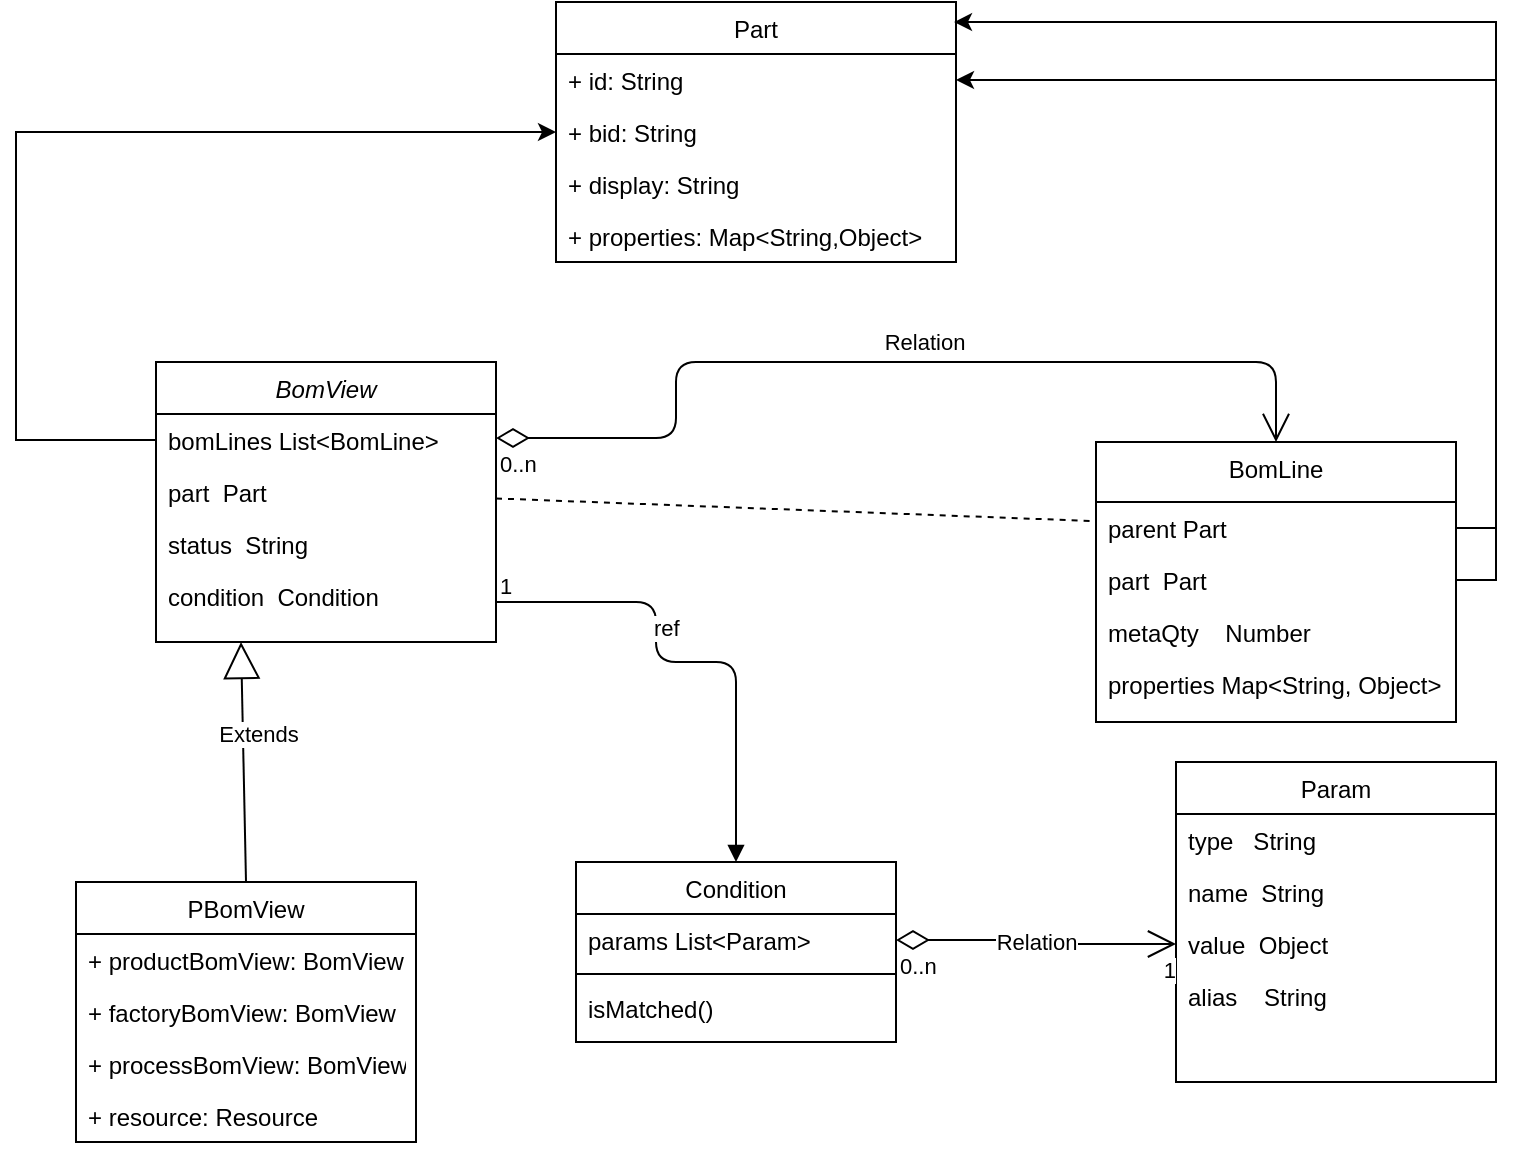 <mxfile version="15.5.2" type="github">
  <diagram id="C5RBs43oDa-KdzZeNtuy" name="Page-1">
    <mxGraphModel dx="1422" dy="1931" grid="1" gridSize="10" guides="1" tooltips="1" connect="1" arrows="1" fold="1" page="1" pageScale="1" pageWidth="827" pageHeight="1169" math="0" shadow="0">
      <root>
        <mxCell id="WIyWlLk6GJQsqaUBKTNV-0" />
        <mxCell id="WIyWlLk6GJQsqaUBKTNV-1" parent="WIyWlLk6GJQsqaUBKTNV-0" />
        <mxCell id="Y8x9nZhJ4iF0L3U0qQxZ-2" value="Part" style="swimlane;fontStyle=0;childLayout=stackLayout;horizontal=1;startSize=26;fillColor=none;horizontalStack=0;resizeParent=1;resizeParentMax=0;resizeLast=0;collapsible=1;marginBottom=0;" parent="WIyWlLk6GJQsqaUBKTNV-1" vertex="1">
          <mxGeometry x="470" y="-220" width="200" height="130" as="geometry" />
        </mxCell>
        <mxCell id="Y8x9nZhJ4iF0L3U0qQxZ-3" value="+ id: String&#xa;" style="text;strokeColor=none;fillColor=none;align=left;verticalAlign=top;spacingLeft=4;spacingRight=4;overflow=hidden;rotatable=0;points=[[0,0.5],[1,0.5]];portConstraint=eastwest;" parent="Y8x9nZhJ4iF0L3U0qQxZ-2" vertex="1">
          <mxGeometry y="26" width="200" height="26" as="geometry" />
        </mxCell>
        <mxCell id="Y8x9nZhJ4iF0L3U0qQxZ-33" value="+ bid: String&#xa;" style="text;strokeColor=none;fillColor=none;align=left;verticalAlign=top;spacingLeft=4;spacingRight=4;overflow=hidden;rotatable=0;points=[[0,0.5],[1,0.5]];portConstraint=eastwest;" parent="Y8x9nZhJ4iF0L3U0qQxZ-2" vertex="1">
          <mxGeometry y="52" width="200" height="26" as="geometry" />
        </mxCell>
        <mxCell id="Y8x9nZhJ4iF0L3U0qQxZ-4" value="+ display: String" style="text;strokeColor=none;fillColor=none;align=left;verticalAlign=top;spacingLeft=4;spacingRight=4;overflow=hidden;rotatable=0;points=[[0,0.5],[1,0.5]];portConstraint=eastwest;" parent="Y8x9nZhJ4iF0L3U0qQxZ-2" vertex="1">
          <mxGeometry y="78" width="200" height="26" as="geometry" />
        </mxCell>
        <mxCell id="Y8x9nZhJ4iF0L3U0qQxZ-5" value="+ properties: Map&lt;String,Object&gt;" style="text;strokeColor=none;fillColor=none;align=left;verticalAlign=top;spacingLeft=4;spacingRight=4;overflow=hidden;rotatable=0;points=[[0,0.5],[1,0.5]];portConstraint=eastwest;" parent="Y8x9nZhJ4iF0L3U0qQxZ-2" vertex="1">
          <mxGeometry y="104" width="200" height="26" as="geometry" />
        </mxCell>
        <mxCell id="zkfFHV4jXpPFQw0GAbJ--0" value="BomView" style="swimlane;fontStyle=2;align=center;verticalAlign=top;childLayout=stackLayout;horizontal=1;startSize=26;horizontalStack=0;resizeParent=1;resizeLast=0;collapsible=1;marginBottom=0;rounded=0;shadow=0;strokeWidth=1;" parent="WIyWlLk6GJQsqaUBKTNV-1" vertex="1">
          <mxGeometry x="270" y="-40" width="170" height="140" as="geometry">
            <mxRectangle x="230" y="140" width="160" height="26" as="alternateBounds" />
          </mxGeometry>
        </mxCell>
        <mxCell id="zkfFHV4jXpPFQw0GAbJ--2" value="bomLines List&lt;BomLine&gt;" style="text;align=left;verticalAlign=top;spacingLeft=4;spacingRight=4;overflow=hidden;rotatable=0;points=[[0,0.5],[1,0.5]];portConstraint=eastwest;rounded=0;shadow=0;html=0;" parent="zkfFHV4jXpPFQw0GAbJ--0" vertex="1">
          <mxGeometry y="26" width="170" height="26" as="geometry" />
        </mxCell>
        <mxCell id="zkfFHV4jXpPFQw0GAbJ--1" value="part  Part&#xa;" style="text;align=left;verticalAlign=top;spacingLeft=4;spacingRight=4;overflow=hidden;rotatable=0;points=[[0,0.5],[1,0.5]];portConstraint=eastwest;" parent="zkfFHV4jXpPFQw0GAbJ--0" vertex="1">
          <mxGeometry y="52" width="170" height="26" as="geometry" />
        </mxCell>
        <mxCell id="zkfFHV4jXpPFQw0GAbJ--3" value="status  String   " style="text;align=left;verticalAlign=top;spacingLeft=4;spacingRight=4;overflow=hidden;rotatable=0;points=[[0,0.5],[1,0.5]];portConstraint=eastwest;rounded=0;shadow=0;html=0;" parent="zkfFHV4jXpPFQw0GAbJ--0" vertex="1">
          <mxGeometry y="78" width="170" height="26" as="geometry" />
        </mxCell>
        <mxCell id="daQuWPE_lreL6B-w63pY-2" value="condition  Condition" style="text;align=left;verticalAlign=top;spacingLeft=4;spacingRight=4;overflow=hidden;rotatable=0;points=[[0,0.5],[1,0.5]];portConstraint=eastwest;rounded=0;shadow=0;html=0;" parent="zkfFHV4jXpPFQw0GAbJ--0" vertex="1">
          <mxGeometry y="104" width="170" height="26" as="geometry" />
        </mxCell>
        <mxCell id="zkfFHV4jXpPFQw0GAbJ--6" value="Condition" style="swimlane;fontStyle=0;align=center;verticalAlign=top;childLayout=stackLayout;horizontal=1;startSize=26;horizontalStack=0;resizeParent=1;resizeLast=0;collapsible=1;marginBottom=0;rounded=0;shadow=0;strokeWidth=1;" parent="WIyWlLk6GJQsqaUBKTNV-1" vertex="1">
          <mxGeometry x="480" y="210" width="160" height="90" as="geometry">
            <mxRectangle x="130" y="380" width="160" height="26" as="alternateBounds" />
          </mxGeometry>
        </mxCell>
        <mxCell id="zkfFHV4jXpPFQw0GAbJ--7" value="params List&lt;Param&gt;" style="text;align=left;verticalAlign=top;spacingLeft=4;spacingRight=4;overflow=hidden;rotatable=0;points=[[0,0.5],[1,0.5]];portConstraint=eastwest;" parent="zkfFHV4jXpPFQw0GAbJ--6" vertex="1">
          <mxGeometry y="26" width="160" height="26" as="geometry" />
        </mxCell>
        <mxCell id="zkfFHV4jXpPFQw0GAbJ--9" value="" style="line;html=1;strokeWidth=1;align=left;verticalAlign=middle;spacingTop=-1;spacingLeft=3;spacingRight=3;rotatable=0;labelPosition=right;points=[];portConstraint=eastwest;" parent="zkfFHV4jXpPFQw0GAbJ--6" vertex="1">
          <mxGeometry y="52" width="160" height="8" as="geometry" />
        </mxCell>
        <mxCell id="daQuWPE_lreL6B-w63pY-19" value="isMatched()" style="text;align=left;verticalAlign=top;spacingLeft=4;spacingRight=4;overflow=hidden;rotatable=0;points=[[0,0.5],[1,0.5]];portConstraint=eastwest;rounded=0;shadow=0;html=0;" parent="zkfFHV4jXpPFQw0GAbJ--6" vertex="1">
          <mxGeometry y="60" width="160" height="26" as="geometry" />
        </mxCell>
        <mxCell id="zkfFHV4jXpPFQw0GAbJ--17" value="BomLine" style="swimlane;fontStyle=0;align=center;verticalAlign=top;childLayout=stackLayout;horizontal=1;startSize=30;horizontalStack=0;resizeParent=1;resizeLast=0;collapsible=1;marginBottom=0;rounded=0;shadow=0;strokeWidth=1;" parent="WIyWlLk6GJQsqaUBKTNV-1" vertex="1">
          <mxGeometry x="740" width="180" height="140" as="geometry">
            <mxRectangle x="550" y="140" width="160" height="26" as="alternateBounds" />
          </mxGeometry>
        </mxCell>
        <mxCell id="zkfFHV4jXpPFQw0GAbJ--19" value="parent Part" style="text;align=left;verticalAlign=top;spacingLeft=4;spacingRight=4;overflow=hidden;rotatable=0;points=[[0,0.5],[1,0.5]];portConstraint=eastwest;rounded=0;shadow=0;html=0;" parent="zkfFHV4jXpPFQw0GAbJ--17" vertex="1">
          <mxGeometry y="30" width="180" height="26" as="geometry" />
        </mxCell>
        <mxCell id="THV_HkC10eUe9zv6arfc-0" value="part  Part" style="text;align=left;verticalAlign=top;spacingLeft=4;spacingRight=4;overflow=hidden;rotatable=0;points=[[0,0.5],[1,0.5]];portConstraint=eastwest;rounded=0;shadow=0;html=0;" vertex="1" parent="zkfFHV4jXpPFQw0GAbJ--17">
          <mxGeometry y="56" width="180" height="26" as="geometry" />
        </mxCell>
        <mxCell id="zkfFHV4jXpPFQw0GAbJ--20" value="metaQty    Number&#xa;" style="text;align=left;verticalAlign=top;spacingLeft=4;spacingRight=4;overflow=hidden;rotatable=0;points=[[0,0.5],[1,0.5]];portConstraint=eastwest;rounded=0;shadow=0;html=0;" parent="zkfFHV4jXpPFQw0GAbJ--17" vertex="1">
          <mxGeometry y="82" width="180" height="26" as="geometry" />
        </mxCell>
        <mxCell id="zkfFHV4jXpPFQw0GAbJ--21" value="properties Map&lt;String, Object&gt;" style="text;align=left;verticalAlign=top;spacingLeft=4;spacingRight=4;overflow=hidden;rotatable=0;points=[[0,0.5],[1,0.5]];portConstraint=eastwest;rounded=0;shadow=0;html=0;" parent="zkfFHV4jXpPFQw0GAbJ--17" vertex="1">
          <mxGeometry y="108" width="180" height="26" as="geometry" />
        </mxCell>
        <mxCell id="daQuWPE_lreL6B-w63pY-20" value="Param" style="swimlane;fontStyle=0;align=center;verticalAlign=top;childLayout=stackLayout;horizontal=1;startSize=26;horizontalStack=0;resizeParent=1;resizeLast=0;collapsible=1;marginBottom=0;rounded=0;shadow=0;strokeWidth=1;" parent="WIyWlLk6GJQsqaUBKTNV-1" vertex="1">
          <mxGeometry x="780" y="160" width="160" height="160" as="geometry">
            <mxRectangle x="550" y="140" width="160" height="26" as="alternateBounds" />
          </mxGeometry>
        </mxCell>
        <mxCell id="daQuWPE_lreL6B-w63pY-21" value="type   String&#xa;" style="text;align=left;verticalAlign=top;spacingLeft=4;spacingRight=4;overflow=hidden;rotatable=0;points=[[0,0.5],[1,0.5]];portConstraint=eastwest;" parent="daQuWPE_lreL6B-w63pY-20" vertex="1">
          <mxGeometry y="26" width="160" height="26" as="geometry" />
        </mxCell>
        <mxCell id="daQuWPE_lreL6B-w63pY-31" value="name  String" style="text;align=left;verticalAlign=top;spacingLeft=4;spacingRight=4;overflow=hidden;rotatable=0;points=[[0,0.5],[1,0.5]];portConstraint=eastwest;rounded=0;shadow=0;html=0;" parent="daQuWPE_lreL6B-w63pY-20" vertex="1">
          <mxGeometry y="52" width="160" height="26" as="geometry" />
        </mxCell>
        <mxCell id="daQuWPE_lreL6B-w63pY-23" value="value  Object&#xa;" style="text;align=left;verticalAlign=top;spacingLeft=4;spacingRight=4;overflow=hidden;rotatable=0;points=[[0,0.5],[1,0.5]];portConstraint=eastwest;rounded=0;shadow=0;html=0;" parent="daQuWPE_lreL6B-w63pY-20" vertex="1">
          <mxGeometry y="78" width="160" height="26" as="geometry" />
        </mxCell>
        <mxCell id="daQuWPE_lreL6B-w63pY-24" value="alias    String" style="text;align=left;verticalAlign=top;spacingLeft=4;spacingRight=4;overflow=hidden;rotatable=0;points=[[0,0.5],[1,0.5]];portConstraint=eastwest;rounded=0;shadow=0;html=0;" parent="daQuWPE_lreL6B-w63pY-20" vertex="1">
          <mxGeometry y="104" width="160" height="26" as="geometry" />
        </mxCell>
        <mxCell id="Y8x9nZhJ4iF0L3U0qQxZ-10" style="edgeStyle=orthogonalEdgeStyle;rounded=0;orthogonalLoop=1;jettySize=auto;html=1;exitX=0;exitY=0.5;exitDx=0;exitDy=0;" parent="WIyWlLk6GJQsqaUBKTNV-1" source="zkfFHV4jXpPFQw0GAbJ--1" target="Y8x9nZhJ4iF0L3U0qQxZ-2" edge="1">
          <mxGeometry relative="1" as="geometry">
            <mxPoint x="230" y="159" as="sourcePoint" />
            <Array as="points">
              <mxPoint x="200" y="-1" />
              <mxPoint x="200" y="-155" />
            </Array>
          </mxGeometry>
        </mxCell>
        <mxCell id="Y8x9nZhJ4iF0L3U0qQxZ-14" value="PBomView" style="swimlane;fontStyle=0;childLayout=stackLayout;horizontal=1;startSize=26;fillColor=none;horizontalStack=0;resizeParent=1;resizeParentMax=0;resizeLast=0;collapsible=1;marginBottom=0;" parent="WIyWlLk6GJQsqaUBKTNV-1" vertex="1">
          <mxGeometry x="230" y="220" width="170" height="130" as="geometry" />
        </mxCell>
        <mxCell id="Y8x9nZhJ4iF0L3U0qQxZ-15" value="+ productBomView: BomView" style="text;strokeColor=none;fillColor=none;align=left;verticalAlign=top;spacingLeft=4;spacingRight=4;overflow=hidden;rotatable=0;points=[[0,0.5],[1,0.5]];portConstraint=eastwest;" parent="Y8x9nZhJ4iF0L3U0qQxZ-14" vertex="1">
          <mxGeometry y="26" width="170" height="26" as="geometry" />
        </mxCell>
        <mxCell id="Y8x9nZhJ4iF0L3U0qQxZ-16" value="+ factoryBomView: BomView&#xa;" style="text;strokeColor=none;fillColor=none;align=left;verticalAlign=top;spacingLeft=4;spacingRight=4;overflow=hidden;rotatable=0;points=[[0,0.5],[1,0.5]];portConstraint=eastwest;" parent="Y8x9nZhJ4iF0L3U0qQxZ-14" vertex="1">
          <mxGeometry y="52" width="170" height="26" as="geometry" />
        </mxCell>
        <mxCell id="Y8x9nZhJ4iF0L3U0qQxZ-17" value="+ processBomView: BomView" style="text;strokeColor=none;fillColor=none;align=left;verticalAlign=top;spacingLeft=4;spacingRight=4;overflow=hidden;rotatable=0;points=[[0,0.5],[1,0.5]];portConstraint=eastwest;" parent="Y8x9nZhJ4iF0L3U0qQxZ-14" vertex="1">
          <mxGeometry y="78" width="170" height="26" as="geometry" />
        </mxCell>
        <mxCell id="Y8x9nZhJ4iF0L3U0qQxZ-32" value="+ resource: Resource" style="text;strokeColor=none;fillColor=none;align=left;verticalAlign=top;spacingLeft=4;spacingRight=4;overflow=hidden;rotatable=0;points=[[0,0.5],[1,0.5]];portConstraint=eastwest;" parent="Y8x9nZhJ4iF0L3U0qQxZ-14" vertex="1">
          <mxGeometry y="104" width="170" height="26" as="geometry" />
        </mxCell>
        <mxCell id="Y8x9nZhJ4iF0L3U0qQxZ-22" value="Extends" style="endArrow=block;endSize=16;endFill=0;html=1;exitX=0.5;exitY=0;exitDx=0;exitDy=0;entryX=0.25;entryY=1;entryDx=0;entryDy=0;" parent="WIyWlLk6GJQsqaUBKTNV-1" source="Y8x9nZhJ4iF0L3U0qQxZ-14" target="zkfFHV4jXpPFQw0GAbJ--0" edge="1">
          <mxGeometry x="0.231" y="-8" width="160" relative="1" as="geometry">
            <mxPoint x="300" y="340" as="sourcePoint" />
            <mxPoint x="300" y="220" as="targetPoint" />
            <mxPoint as="offset" />
          </mxGeometry>
        </mxCell>
        <mxCell id="Y8x9nZhJ4iF0L3U0qQxZ-23" value="Relation" style="endArrow=open;html=1;endSize=12;startArrow=diamondThin;startSize=14;startFill=0;edgeStyle=orthogonalEdgeStyle;entryX=0.5;entryY=0;entryDx=0;entryDy=0;" parent="WIyWlLk6GJQsqaUBKTNV-1" edge="1" target="zkfFHV4jXpPFQw0GAbJ--17">
          <mxGeometry x="0.077" y="10" relative="1" as="geometry">
            <mxPoint x="440" y="-2" as="sourcePoint" />
            <mxPoint x="830" y="-60" as="targetPoint" />
            <Array as="points">
              <mxPoint x="530" y="-2" />
              <mxPoint x="530" y="-40" />
              <mxPoint x="830" y="-40" />
            </Array>
            <mxPoint as="offset" />
          </mxGeometry>
        </mxCell>
        <mxCell id="Y8x9nZhJ4iF0L3U0qQxZ-24" value="0..n" style="edgeLabel;resizable=0;html=1;align=left;verticalAlign=top;" parent="Y8x9nZhJ4iF0L3U0qQxZ-23" connectable="0" vertex="1">
          <mxGeometry x="-1" relative="1" as="geometry" />
        </mxCell>
        <mxCell id="Y8x9nZhJ4iF0L3U0qQxZ-26" value="Relation" style="endArrow=open;html=1;endSize=12;startArrow=diamondThin;startSize=14;startFill=0;edgeStyle=orthogonalEdgeStyle;entryX=0;entryY=0.5;entryDx=0;entryDy=0;exitX=1;exitY=0.5;exitDx=0;exitDy=0;" parent="WIyWlLk6GJQsqaUBKTNV-1" source="zkfFHV4jXpPFQw0GAbJ--7" target="daQuWPE_lreL6B-w63pY-23" edge="1">
          <mxGeometry relative="1" as="geometry">
            <mxPoint x="610" y="60" as="sourcePoint" />
            <mxPoint x="700" y="90" as="targetPoint" />
          </mxGeometry>
        </mxCell>
        <mxCell id="Y8x9nZhJ4iF0L3U0qQxZ-27" value="0..n" style="edgeLabel;resizable=0;html=1;align=left;verticalAlign=top;" parent="Y8x9nZhJ4iF0L3U0qQxZ-26" connectable="0" vertex="1">
          <mxGeometry x="-1" relative="1" as="geometry" />
        </mxCell>
        <mxCell id="Y8x9nZhJ4iF0L3U0qQxZ-28" value="1" style="edgeLabel;resizable=0;html=1;align=right;verticalAlign=top;" parent="Y8x9nZhJ4iF0L3U0qQxZ-26" connectable="0" vertex="1">
          <mxGeometry x="1" relative="1" as="geometry" />
        </mxCell>
        <mxCell id="Y8x9nZhJ4iF0L3U0qQxZ-29" value="ref" style="endArrow=block;endFill=1;html=1;edgeStyle=orthogonalEdgeStyle;align=left;verticalAlign=top;entryX=0.5;entryY=0;entryDx=0;entryDy=0;" parent="WIyWlLk6GJQsqaUBKTNV-1" target="zkfFHV4jXpPFQw0GAbJ--6" edge="1">
          <mxGeometry x="-0.385" relative="1" as="geometry">
            <mxPoint x="440" y="80" as="sourcePoint" />
            <mxPoint x="600" y="-30" as="targetPoint" />
            <Array as="points">
              <mxPoint x="520" y="80" />
              <mxPoint x="520" y="110" />
              <mxPoint x="560" y="110" />
            </Array>
            <mxPoint as="offset" />
          </mxGeometry>
        </mxCell>
        <mxCell id="Y8x9nZhJ4iF0L3U0qQxZ-30" value="1" style="edgeLabel;resizable=0;html=1;align=left;verticalAlign=bottom;" parent="Y8x9nZhJ4iF0L3U0qQxZ-29" connectable="0" vertex="1">
          <mxGeometry x="-1" relative="1" as="geometry" />
        </mxCell>
        <mxCell id="THV_HkC10eUe9zv6arfc-1" style="edgeStyle=orthogonalEdgeStyle;rounded=0;orthogonalLoop=1;jettySize=auto;html=1;exitX=1;exitY=0.5;exitDx=0;exitDy=0;entryX=0.995;entryY=0.077;entryDx=0;entryDy=0;entryPerimeter=0;" edge="1" parent="WIyWlLk6GJQsqaUBKTNV-1" source="zkfFHV4jXpPFQw0GAbJ--19" target="Y8x9nZhJ4iF0L3U0qQxZ-2">
          <mxGeometry relative="1" as="geometry" />
        </mxCell>
        <mxCell id="THV_HkC10eUe9zv6arfc-2" style="edgeStyle=orthogonalEdgeStyle;rounded=0;orthogonalLoop=1;jettySize=auto;html=1;exitX=1;exitY=0.5;exitDx=0;exitDy=0;entryX=1;entryY=0.5;entryDx=0;entryDy=0;" edge="1" parent="WIyWlLk6GJQsqaUBKTNV-1" source="THV_HkC10eUe9zv6arfc-0" target="Y8x9nZhJ4iF0L3U0qQxZ-3">
          <mxGeometry relative="1" as="geometry" />
        </mxCell>
        <mxCell id="THV_HkC10eUe9zv6arfc-3" value="" style="endArrow=none;dashed=1;html=1;rounded=0;" edge="1" parent="WIyWlLk6GJQsqaUBKTNV-1" source="zkfFHV4jXpPFQw0GAbJ--1" target="zkfFHV4jXpPFQw0GAbJ--19">
          <mxGeometry width="50" height="50" relative="1" as="geometry">
            <mxPoint x="700" y="100" as="sourcePoint" />
            <mxPoint x="750" y="50" as="targetPoint" />
          </mxGeometry>
        </mxCell>
      </root>
    </mxGraphModel>
  </diagram>
</mxfile>
